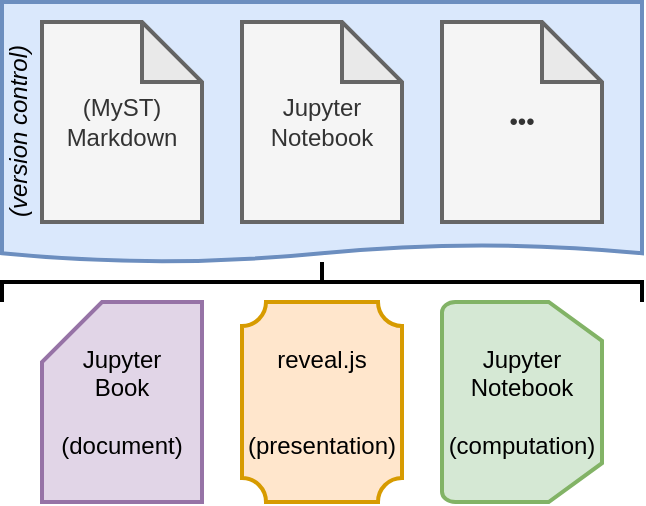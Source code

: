 <mxfile version="14.6.13" type="device"><diagram id="cMAJp74CnfOP2ZH_tDt1" name="Page-1"><mxGraphModel dx="3445" dy="4303" grid="1" gridSize="10" guides="1" tooltips="1" connect="1" arrows="1" fold="1" page="1" pageScale="1" pageWidth="2339" pageHeight="3300" math="0" shadow="0"><root><mxCell id="0"/><mxCell id="1" parent="0"/><mxCell id="vecJSLLbip6wQfIXP5cs-2" value="" style="shape=document;whiteSpace=wrap;html=1;boundedLbl=1;fillColor=#dae8fc;strokeColor=#6c8ebf;size=0.067;strokeWidth=2;" parent="1" vertex="1"><mxGeometry width="320" height="130" as="geometry"/></mxCell><mxCell id="vecJSLLbip6wQfIXP5cs-3" value="" style="strokeWidth=2;html=1;shape=mxgraph.flowchart.annotation_2;align=left;labelPosition=right;pointerEvents=1;rotation=90;" parent="1" vertex="1"><mxGeometry x="150" y="-20" width="20" height="320" as="geometry"/></mxCell><mxCell id="vecJSLLbip6wQfIXP5cs-7" value="" style="group;strokeWidth=2;" parent="1" vertex="1" connectable="0"><mxGeometry x="20" y="10" width="280" height="100" as="geometry"/></mxCell><mxCell id="vecJSLLbip6wQfIXP5cs-4" value="&lt;span&gt;(MyST) Markdown&lt;/span&gt;" style="shape=note;whiteSpace=wrap;html=1;backgroundOutline=1;darkOpacity=0.05;fillColor=#f5f5f5;strokeColor=#666666;fontColor=#333333;strokeWidth=2;" parent="vecJSLLbip6wQfIXP5cs-7" vertex="1"><mxGeometry width="80" height="100" as="geometry"/></mxCell><mxCell id="vecJSLLbip6wQfIXP5cs-5" value="&lt;span style=&quot;color: rgb(51 , 51 , 51)&quot;&gt;Jupyter Notebook&lt;/span&gt;" style="shape=note;whiteSpace=wrap;html=1;backgroundOutline=1;darkOpacity=0.05;fillColor=#f5f5f5;strokeColor=#666666;fontColor=#333333;strokeWidth=2;" parent="vecJSLLbip6wQfIXP5cs-7" vertex="1"><mxGeometry x="100" width="80" height="100" as="geometry"/></mxCell><mxCell id="vecJSLLbip6wQfIXP5cs-6" value="•••" style="shape=note;whiteSpace=wrap;html=1;backgroundOutline=1;darkOpacity=0.05;fillColor=#f5f5f5;strokeColor=#666666;fontColor=#333333;strokeWidth=2;" parent="vecJSLLbip6wQfIXP5cs-7" vertex="1"><mxGeometry x="200" width="80" height="100" as="geometry"/></mxCell><mxCell id="vecJSLLbip6wQfIXP5cs-8" value="Jupyter&lt;br&gt;Book&lt;br&gt;&lt;br&gt;(document)" style="shape=card;whiteSpace=wrap;html=1;fillColor=#e1d5e7;strokeColor=#9673a6;strokeWidth=2;" parent="1" vertex="1"><mxGeometry x="20" y="150" width="80" height="100" as="geometry"/></mxCell><mxCell id="vecJSLLbip6wQfIXP5cs-10" value="&lt;span&gt;reveal.js&lt;/span&gt;&lt;br&gt;&lt;br&gt;&lt;br&gt;&lt;span&gt;(presentation)&lt;/span&gt;" style="verticalLabelPosition=middle;verticalAlign=middle;html=1;shape=mxgraph.basic.plaque;dx=6;fillColor=#ffe6cc;strokeColor=#d79b00;labelPosition=center;align=center;whiteSpace=wrap;strokeWidth=2;" parent="1" vertex="1"><mxGeometry x="120" y="150" width="80" height="100" as="geometry"/></mxCell><mxCell id="vecJSLLbip6wQfIXP5cs-11" value="Jupyter&lt;br&gt;Notebook&lt;br&gt;&lt;br&gt;(computation)" style="strokeWidth=2;html=1;shape=mxgraph.flowchart.loop_limit;whiteSpace=wrap;rotation=90;fillColor=#d5e8d4;strokeColor=#82b366;horizontal=0;" parent="1" vertex="1"><mxGeometry x="210" y="160" width="100" height="80" as="geometry"/></mxCell><mxCell id="shrPC_8r_03bcwEolog5-1" value="&lt;i&gt;(version control)&lt;/i&gt;" style="text;html=1;strokeColor=none;fillColor=none;align=center;verticalAlign=bottom;whiteSpace=wrap;rounded=0;rotation=-90;" parent="1" vertex="1"><mxGeometry x="-40" y="57.5" width="100" height="15" as="geometry"/></mxCell></root></mxGraphModel></diagram></mxfile>